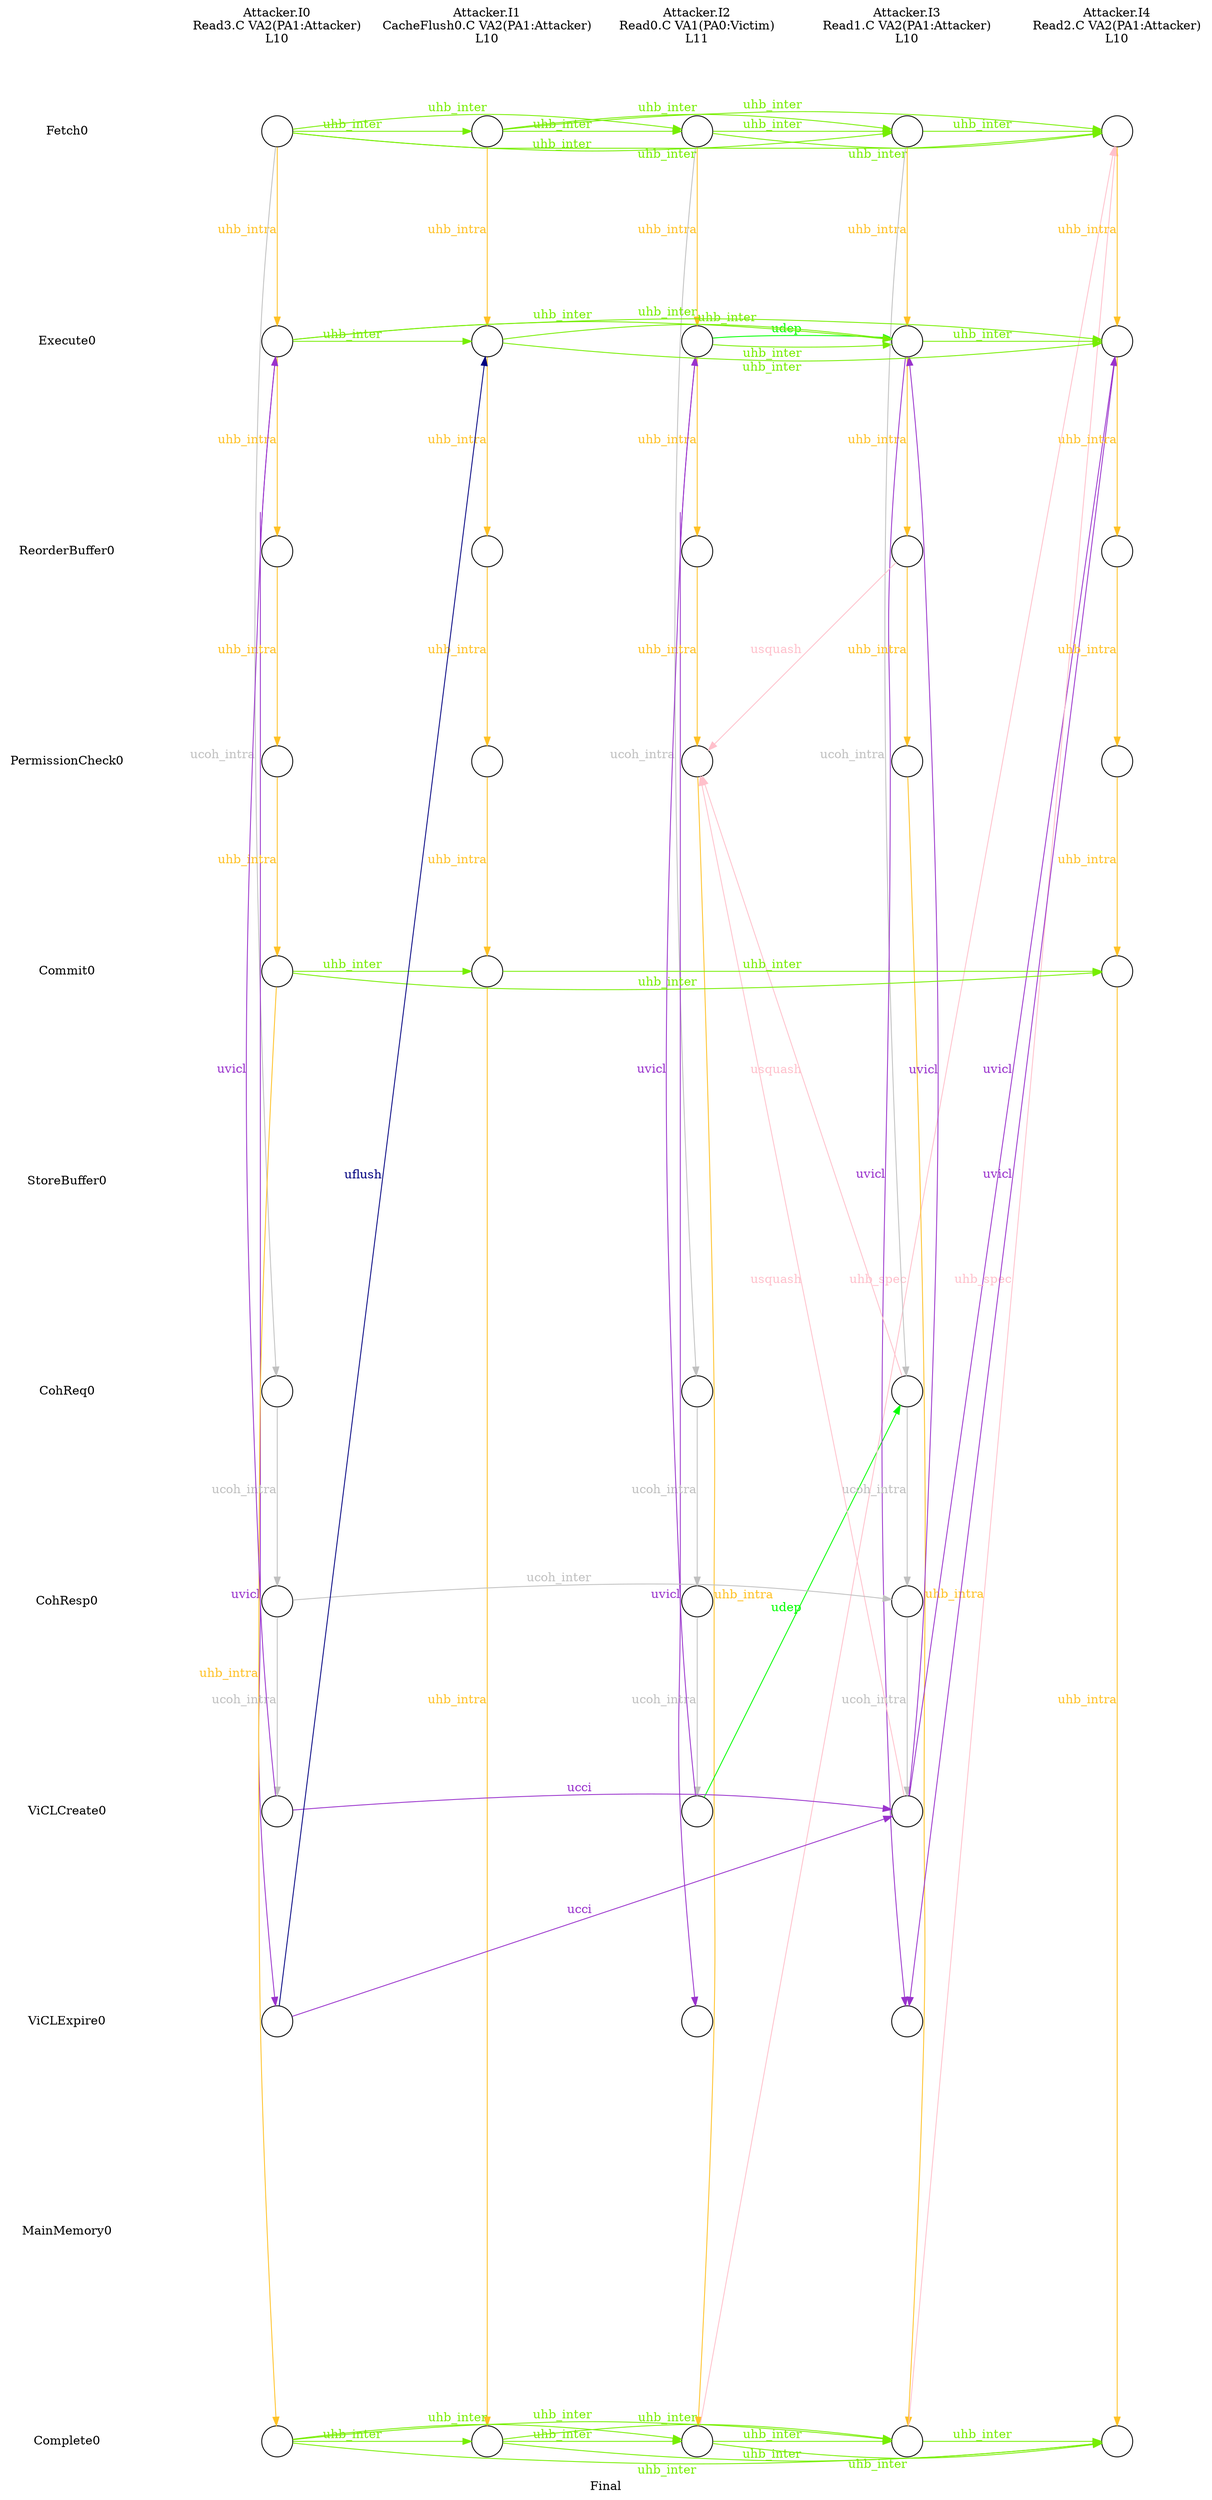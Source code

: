 digraph G {
	layout=neato;
	overlap=scale;
	splines=true;
	label="Final";
	n0_0_label [label="Attacker.I0\nRead3.C VA2(PA1:Attacker)\nL10\n";pos="1,0.5!";shape=none];
	n1_0_label [label="Attacker.I1\nCacheFlush0.C VA2(PA1:Attacker)\nL10\n";pos="2,0.5!";shape=none];
	n2_0_label [label="Attacker.I2\nRead0.C VA1(PA0:Victim)\nL11\n";pos="3,0.5!";shape=none];
	n3_0_label [label="Attacker.I3\nRead1.C VA2(PA1:Attacker)\nL10\n";pos="4,0.5!";shape=none];
	n4_0_label [label="Attacker.I4\nRead2.C VA2(PA1:Attacker)\nL10\n";pos="5,0.5!";shape=none];
	l0_8_label [label="ViCLCreate0";pos="0,-8!";shape=none];
	l0_7_label [label="CohResp0";pos="0,-7!";shape=none];
	l0_3_label [label="PermissionCheck0";pos="0,-3!";shape=none];
	l0_4_label [label="Commit0";pos="0,-4!";shape=none];
	l0_5_label [label="StoreBuffer0";pos="0,-5!";shape=none];
	l0_10_label [label="MainMemory0";pos="0,-10!";shape=none];
	l0_2_label [label="ReorderBuffer0";pos="0,-2!";shape=none];
	l0_6_label [label="CohReq0";pos="0,-6!";shape=none];
	l0_11_label [label="Complete0";pos="0,-11!";shape=none];
	l0_1_label [label="Execute0";pos="0,-1!";shape=none];
	l0_9_label [label="ViCLExpire0";pos="0,-9!";shape=none];
	l0_0_label [label="Fetch0";pos="0,-0!";shape=none];
	n2_0_0_0_Read0_at_0_0 [shape=circle;label="";pos="3,-0!";];
	n2_0_0_0_Read0_at_0_1 [shape=circle;label="";pos="3,-1!";];
	n2_0_0_0_Read0_at_0_2 [shape=circle;label="";pos="3,-2!";];
	n2_0_0_0_Read0_at_0_3 [shape=circle;label="";pos="3,-3!";];
	n2_0_0_0_Read0_at_0_6 [shape=circle;label="";pos="3,-6!";];
	n2_0_0_0_Read0_at_0_7 [shape=circle;label="";pos="3,-7!";];
	n2_0_0_0_Read0_at_0_8 [shape=circle;label="";pos="3,-8!";];
	n2_0_0_0_Read0_at_0_9 [shape=circle;label="";pos="3,-9!";];
	n2_0_0_0_Read0_at_0_11 [shape=circle;label="";pos="3,-11!";];
	n3_0_0_0_Read1_at_0_0 [shape=circle;label="";pos="4,-0!";];
	n3_0_0_0_Read1_at_0_1 [shape=circle;label="";pos="4,-1!";];
	n3_0_0_0_Read1_at_0_2 [shape=circle;label="";pos="4,-2!";];
	n3_0_0_0_Read1_at_0_3 [shape=circle;label="";pos="4,-3!";];
	n3_0_0_0_Read1_at_0_6 [shape=circle;label="";pos="4,-6!";];
	n3_0_0_0_Read1_at_0_7 [shape=circle;label="";pos="4,-7!";];
	n3_0_0_0_Read1_at_0_8 [shape=circle;label="";pos="4,-8!";];
	n3_0_0_0_Read1_at_0_9 [shape=circle;label="";pos="4,-9!";];
	n3_0_0_0_Read1_at_0_11 [shape=circle;label="";pos="4,-11!";];
	n1_0_0_0_CacheFlush0_at_0_0 [shape=circle;label="";pos="2,-0!";];
	n1_0_0_0_CacheFlush0_at_0_1 [shape=circle;label="";pos="2,-1!";];
	n1_0_0_0_CacheFlush0_at_0_2 [shape=circle;label="";pos="2,-2!";];
	n1_0_0_0_CacheFlush0_at_0_3 [shape=circle;label="";pos="2,-3!";];
	n1_0_0_0_CacheFlush0_at_0_4 [shape=circle;label="";pos="2,-4!";];
	n1_0_0_0_CacheFlush0_at_0_11 [shape=circle;label="";pos="2,-11!";];
	n4_0_0_0_Read2_at_0_0 [shape=circle;label="";pos="5,-0!";];
	n4_0_0_0_Read2_at_0_1 [shape=circle;label="";pos="5,-1!";];
	n4_0_0_0_Read2_at_0_2 [shape=circle;label="";pos="5,-2!";];
	n4_0_0_0_Read2_at_0_3 [shape=circle;label="";pos="5,-3!";];
	n4_0_0_0_Read2_at_0_4 [shape=circle;label="";pos="5,-4!";];
	n4_0_0_0_Read2_at_0_11 [shape=circle;label="";pos="5,-11!";];
	n0_0_0_0_Read3_at_0_0 [shape=circle;label="";pos="1,-0!";];
	n0_0_0_0_Read3_at_0_1 [shape=circle;label="";pos="1,-1!";];
	n0_0_0_0_Read3_at_0_2 [shape=circle;label="";pos="1,-2!";];
	n0_0_0_0_Read3_at_0_3 [shape=circle;label="";pos="1,-3!";];
	n0_0_0_0_Read3_at_0_4 [shape=circle;label="";pos="1,-4!";];
	n0_0_0_0_Read3_at_0_6 [shape=circle;label="";pos="1,-6!";];
	n0_0_0_0_Read3_at_0_7 [shape=circle;label="";pos="1,-7!";];
	n0_0_0_0_Read3_at_0_8 [shape=circle;label="";pos="1,-8!";];
	n0_0_0_0_Read3_at_0_9 [shape=circle;label="";pos="1,-9!";];
	n0_0_0_0_Read3_at_0_11 [shape=circle;label="";pos="1,-11!";];
	n3_0_0_0_Read1_at_0_2 -> n2_0_0_0_Read0_at_0_3[label="usquash";constraint=false;color="pink";fontcolor="pink";];
	n3_0_0_0_Read1_at_0_6 -> n2_0_0_0_Read0_at_0_3[label="usquash";constraint=false;color="pink";fontcolor="pink";];
	n3_0_0_0_Read1_at_0_8 -> n2_0_0_0_Read0_at_0_3[label="usquash";constraint=false;color="pink";fontcolor="pink";];
	n2_0_0_0_Read0_at_0_1 -> n3_0_0_0_Read1_at_0_1[label="udep";constraint=false;color="green";fontcolor="green";];
	n2_0_0_0_Read0_at_0_8 -> n3_0_0_0_Read1_at_0_6[label="udep";constraint=false;color="green";fontcolor="green";];
	n2_0_0_0_Read0_at_0_11 -> n4_0_0_0_Read2_at_0_0[label="uhb_spec";constraint=false;color="pink";fontcolor="pink";];
	n3_0_0_0_Read1_at_0_11 -> n4_0_0_0_Read2_at_0_0[label="uhb_spec";constraint=false;color="pink";fontcolor="pink";];
	n2_0_0_0_Read0_at_0_0 -> n2_0_0_0_Read0_at_0_1[label="uhb_intra";constraint=false;color="goldenrod1";fontcolor="goldenrod1";];
	n2_0_0_0_Read0_at_0_1 -> n2_0_0_0_Read0_at_0_2[label="uhb_intra";constraint=false;color="goldenrod1";fontcolor="goldenrod1";];
	n2_0_0_0_Read0_at_0_2 -> n2_0_0_0_Read0_at_0_3[label="uhb_intra";constraint=false;color="goldenrod1";fontcolor="goldenrod1";];
	n2_0_0_0_Read0_at_0_3 -> n2_0_0_0_Read0_at_0_11[label="uhb_intra";constraint=false;color="goldenrod1";fontcolor="goldenrod1";];
	n3_0_0_0_Read1_at_0_0 -> n3_0_0_0_Read1_at_0_1[label="uhb_intra";constraint=false;color="goldenrod1";fontcolor="goldenrod1";];
	n3_0_0_0_Read1_at_0_1 -> n3_0_0_0_Read1_at_0_2[label="uhb_intra";constraint=false;color="goldenrod1";fontcolor="goldenrod1";];
	n3_0_0_0_Read1_at_0_2 -> n3_0_0_0_Read1_at_0_3[label="uhb_intra";constraint=false;color="goldenrod1";fontcolor="goldenrod1";];
	n3_0_0_0_Read1_at_0_3 -> n3_0_0_0_Read1_at_0_11[label="uhb_intra";constraint=false;color="goldenrod1";fontcolor="goldenrod1";];
	n1_0_0_0_CacheFlush0_at_0_0 -> n1_0_0_0_CacheFlush0_at_0_1[label="uhb_intra";constraint=false;color="goldenrod1";fontcolor="goldenrod1";];
	n1_0_0_0_CacheFlush0_at_0_1 -> n1_0_0_0_CacheFlush0_at_0_2[label="uhb_intra";constraint=false;color="goldenrod1";fontcolor="goldenrod1";];
	n1_0_0_0_CacheFlush0_at_0_2 -> n1_0_0_0_CacheFlush0_at_0_3[label="uhb_intra";constraint=false;color="goldenrod1";fontcolor="goldenrod1";];
	n1_0_0_0_CacheFlush0_at_0_3 -> n1_0_0_0_CacheFlush0_at_0_4[label="uhb_intra";constraint=false;color="goldenrod1";fontcolor="goldenrod1";];
	n1_0_0_0_CacheFlush0_at_0_4 -> n1_0_0_0_CacheFlush0_at_0_11[label="uhb_intra";constraint=false;color="goldenrod1";fontcolor="goldenrod1";];
	n4_0_0_0_Read2_at_0_0 -> n4_0_0_0_Read2_at_0_1[label="uhb_intra";constraint=false;color="goldenrod1";fontcolor="goldenrod1";];
	n4_0_0_0_Read2_at_0_1 -> n4_0_0_0_Read2_at_0_2[label="uhb_intra";constraint=false;color="goldenrod1";fontcolor="goldenrod1";];
	n4_0_0_0_Read2_at_0_2 -> n4_0_0_0_Read2_at_0_3[label="uhb_intra";constraint=false;color="goldenrod1";fontcolor="goldenrod1";];
	n4_0_0_0_Read2_at_0_3 -> n4_0_0_0_Read2_at_0_4[label="uhb_intra";constraint=false;color="goldenrod1";fontcolor="goldenrod1";];
	n4_0_0_0_Read2_at_0_4 -> n4_0_0_0_Read2_at_0_11[label="uhb_intra";constraint=false;color="goldenrod1";fontcolor="goldenrod1";];
	n0_0_0_0_Read3_at_0_0 -> n0_0_0_0_Read3_at_0_1[label="uhb_intra";constraint=false;color="goldenrod1";fontcolor="goldenrod1";];
	n0_0_0_0_Read3_at_0_1 -> n0_0_0_0_Read3_at_0_2[label="uhb_intra";constraint=false;color="goldenrod1";fontcolor="goldenrod1";];
	n0_0_0_0_Read3_at_0_2 -> n0_0_0_0_Read3_at_0_3[label="uhb_intra";constraint=false;color="goldenrod1";fontcolor="goldenrod1";];
	n0_0_0_0_Read3_at_0_3 -> n0_0_0_0_Read3_at_0_4[label="uhb_intra";constraint=false;color="goldenrod1";fontcolor="goldenrod1";];
	n0_0_0_0_Read3_at_0_4 -> n0_0_0_0_Read3_at_0_11[label="uhb_intra";constraint=false;color="goldenrod1";fontcolor="goldenrod1";];
	n0_0_0_0_Read3_at_0_7 -> n3_0_0_0_Read1_at_0_7[label="ucoh_inter";constraint=false;color="gray";fontcolor="gray";];
	n2_0_0_0_Read0_at_0_0 -> n3_0_0_0_Read1_at_0_0[label="uhb_inter";constraint=false;color="chartreuse2";fontcolor="chartreuse2";];
	n2_0_0_0_Read0_at_0_0 -> n4_0_0_0_Read2_at_0_0[label="uhb_inter";constraint=false;color="chartreuse2";fontcolor="chartreuse2";];
	n2_0_0_0_Read0_at_0_1 -> n3_0_0_0_Read1_at_0_1[label="uhb_inter";constraint=false;color="chartreuse2";fontcolor="chartreuse2";];
	n2_0_0_0_Read0_at_0_11 -> n3_0_0_0_Read1_at_0_11[label="uhb_inter";constraint=false;color="chartreuse2";fontcolor="chartreuse2";];
	n2_0_0_0_Read0_at_0_11 -> n4_0_0_0_Read2_at_0_11[label="uhb_inter";constraint=false;color="chartreuse2";fontcolor="chartreuse2";];
	n3_0_0_0_Read1_at_0_0 -> n4_0_0_0_Read2_at_0_0[label="uhb_inter";constraint=false;color="chartreuse2";fontcolor="chartreuse2";];
	n3_0_0_0_Read1_at_0_1 -> n4_0_0_0_Read2_at_0_1[label="uhb_inter";constraint=false;color="chartreuse2";fontcolor="chartreuse2";];
	n3_0_0_0_Read1_at_0_11 -> n4_0_0_0_Read2_at_0_11[label="uhb_inter";constraint=false;color="chartreuse2";fontcolor="chartreuse2";];
	n1_0_0_0_CacheFlush0_at_0_0 -> n2_0_0_0_Read0_at_0_0[label="uhb_inter";constraint=false;color="chartreuse2";fontcolor="chartreuse2";];
	n1_0_0_0_CacheFlush0_at_0_0 -> n3_0_0_0_Read1_at_0_0[label="uhb_inter";constraint=false;color="chartreuse2";fontcolor="chartreuse2";];
	n1_0_0_0_CacheFlush0_at_0_0 -> n4_0_0_0_Read2_at_0_0[label="uhb_inter";constraint=false;color="chartreuse2";fontcolor="chartreuse2";];
	n1_0_0_0_CacheFlush0_at_0_1 -> n3_0_0_0_Read1_at_0_1[label="uhb_inter";constraint=false;color="chartreuse2";fontcolor="chartreuse2";];
	n1_0_0_0_CacheFlush0_at_0_1 -> n4_0_0_0_Read2_at_0_1[label="uhb_inter";constraint=false;color="chartreuse2";fontcolor="chartreuse2";];
	n1_0_0_0_CacheFlush0_at_0_4 -> n4_0_0_0_Read2_at_0_4[label="uhb_inter";constraint=false;color="chartreuse2";fontcolor="chartreuse2";];
	n1_0_0_0_CacheFlush0_at_0_11 -> n2_0_0_0_Read0_at_0_11[label="uhb_inter";constraint=false;color="chartreuse2";fontcolor="chartreuse2";];
	n1_0_0_0_CacheFlush0_at_0_11 -> n3_0_0_0_Read1_at_0_11[label="uhb_inter";constraint=false;color="chartreuse2";fontcolor="chartreuse2";];
	n1_0_0_0_CacheFlush0_at_0_11 -> n4_0_0_0_Read2_at_0_11[label="uhb_inter";constraint=false;color="chartreuse2";fontcolor="chartreuse2";];
	n0_0_0_0_Read3_at_0_0 -> n2_0_0_0_Read0_at_0_0[label="uhb_inter";constraint=false;color="chartreuse2";fontcolor="chartreuse2";];
	n0_0_0_0_Read3_at_0_0 -> n3_0_0_0_Read1_at_0_0[label="uhb_inter";constraint=false;color="chartreuse2";fontcolor="chartreuse2";];
	n0_0_0_0_Read3_at_0_0 -> n1_0_0_0_CacheFlush0_at_0_0[label="uhb_inter";constraint=false;color="chartreuse2";fontcolor="chartreuse2";];
	n0_0_0_0_Read3_at_0_0 -> n4_0_0_0_Read2_at_0_0[label="uhb_inter";constraint=false;color="chartreuse2";fontcolor="chartreuse2";];
	n0_0_0_0_Read3_at_0_1 -> n3_0_0_0_Read1_at_0_1[label="uhb_inter";constraint=false;color="chartreuse2";fontcolor="chartreuse2";];
	n0_0_0_0_Read3_at_0_1 -> n1_0_0_0_CacheFlush0_at_0_1[label="uhb_inter";constraint=false;color="chartreuse2";fontcolor="chartreuse2";];
	n0_0_0_0_Read3_at_0_1 -> n4_0_0_0_Read2_at_0_1[label="uhb_inter";constraint=false;color="chartreuse2";fontcolor="chartreuse2";];
	n0_0_0_0_Read3_at_0_4 -> n1_0_0_0_CacheFlush0_at_0_4[label="uhb_inter";constraint=false;color="chartreuse2";fontcolor="chartreuse2";];
	n0_0_0_0_Read3_at_0_4 -> n4_0_0_0_Read2_at_0_4[label="uhb_inter";constraint=false;color="chartreuse2";fontcolor="chartreuse2";];
	n0_0_0_0_Read3_at_0_11 -> n2_0_0_0_Read0_at_0_11[label="uhb_inter";constraint=false;color="chartreuse2";fontcolor="chartreuse2";];
	n0_0_0_0_Read3_at_0_11 -> n3_0_0_0_Read1_at_0_11[label="uhb_inter";constraint=false;color="chartreuse2";fontcolor="chartreuse2";];
	n0_0_0_0_Read3_at_0_11 -> n1_0_0_0_CacheFlush0_at_0_11[label="uhb_inter";constraint=false;color="chartreuse2";fontcolor="chartreuse2";];
	n0_0_0_0_Read3_at_0_11 -> n4_0_0_0_Read2_at_0_11[label="uhb_inter";constraint=false;color="chartreuse2";fontcolor="chartreuse2";];
	n2_0_0_0_Read0_at_0_1 -> n2_0_0_0_Read0_at_0_9[label="uvicl";constraint=false;color="darkorchid";fontcolor="darkorchid";];
	n2_0_0_0_Read0_at_0_8 -> n2_0_0_0_Read0_at_0_1[label="uvicl";constraint=false;color="darkorchid";fontcolor="darkorchid";];
	n3_0_0_0_Read1_at_0_1 -> n3_0_0_0_Read1_at_0_9[label="uvicl";constraint=false;color="darkorchid";fontcolor="darkorchid";];
	n3_0_0_0_Read1_at_0_8 -> n3_0_0_0_Read1_at_0_1[label="uvicl";constraint=false;color="darkorchid";fontcolor="darkorchid";];
	n3_0_0_0_Read1_at_0_8 -> n4_0_0_0_Read2_at_0_1[label="uvicl";constraint=false;color="darkorchid";fontcolor="darkorchid";];
	n4_0_0_0_Read2_at_0_1 -> n3_0_0_0_Read1_at_0_9[label="uvicl";constraint=false;color="darkorchid";fontcolor="darkorchid";];
	n0_0_0_0_Read3_at_0_1 -> n0_0_0_0_Read3_at_0_9[label="uvicl";constraint=false;color="darkorchid";fontcolor="darkorchid";];
	n0_0_0_0_Read3_at_0_8 -> n0_0_0_0_Read3_at_0_1[label="uvicl";constraint=false;color="darkorchid";fontcolor="darkorchid";];
	n0_0_0_0_Read3_at_0_9 -> n1_0_0_0_CacheFlush0_at_0_1[label="uflush";constraint=false;color="navy";fontcolor="navy";];
	n0_0_0_0_Read3_at_0_8 -> n3_0_0_0_Read1_at_0_8[label="ucci";constraint=false;color="darkorchid";fontcolor="darkorchid";];
	n0_0_0_0_Read3_at_0_9 -> n3_0_0_0_Read1_at_0_8[label="ucci";constraint=false;color="darkorchid";fontcolor="darkorchid";];
	n2_0_0_0_Read0_at_0_0 -> n2_0_0_0_Read0_at_0_6[label="ucoh_intra";constraint=false;color="gray";fontcolor="gray";];
	n2_0_0_0_Read0_at_0_6 -> n2_0_0_0_Read0_at_0_7[label="ucoh_intra";constraint=false;color="gray";fontcolor="gray";];
	n2_0_0_0_Read0_at_0_7 -> n2_0_0_0_Read0_at_0_8[label="ucoh_intra";constraint=false;color="gray";fontcolor="gray";];
	n3_0_0_0_Read1_at_0_0 -> n3_0_0_0_Read1_at_0_6[label="ucoh_intra";constraint=false;color="gray";fontcolor="gray";];
	n3_0_0_0_Read1_at_0_6 -> n3_0_0_0_Read1_at_0_7[label="ucoh_intra";constraint=false;color="gray";fontcolor="gray";];
	n3_0_0_0_Read1_at_0_7 -> n3_0_0_0_Read1_at_0_8[label="ucoh_intra";constraint=false;color="gray";fontcolor="gray";];
	n0_0_0_0_Read3_at_0_0 -> n0_0_0_0_Read3_at_0_6[label="ucoh_intra";constraint=false;color="gray";fontcolor="gray";];
	n0_0_0_0_Read3_at_0_6 -> n0_0_0_0_Read3_at_0_7[label="ucoh_intra";constraint=false;color="gray";fontcolor="gray";];
	n0_0_0_0_Read3_at_0_7 -> n0_0_0_0_Read3_at_0_8[label="ucoh_intra";constraint=false;color="gray";fontcolor="gray";];
}
